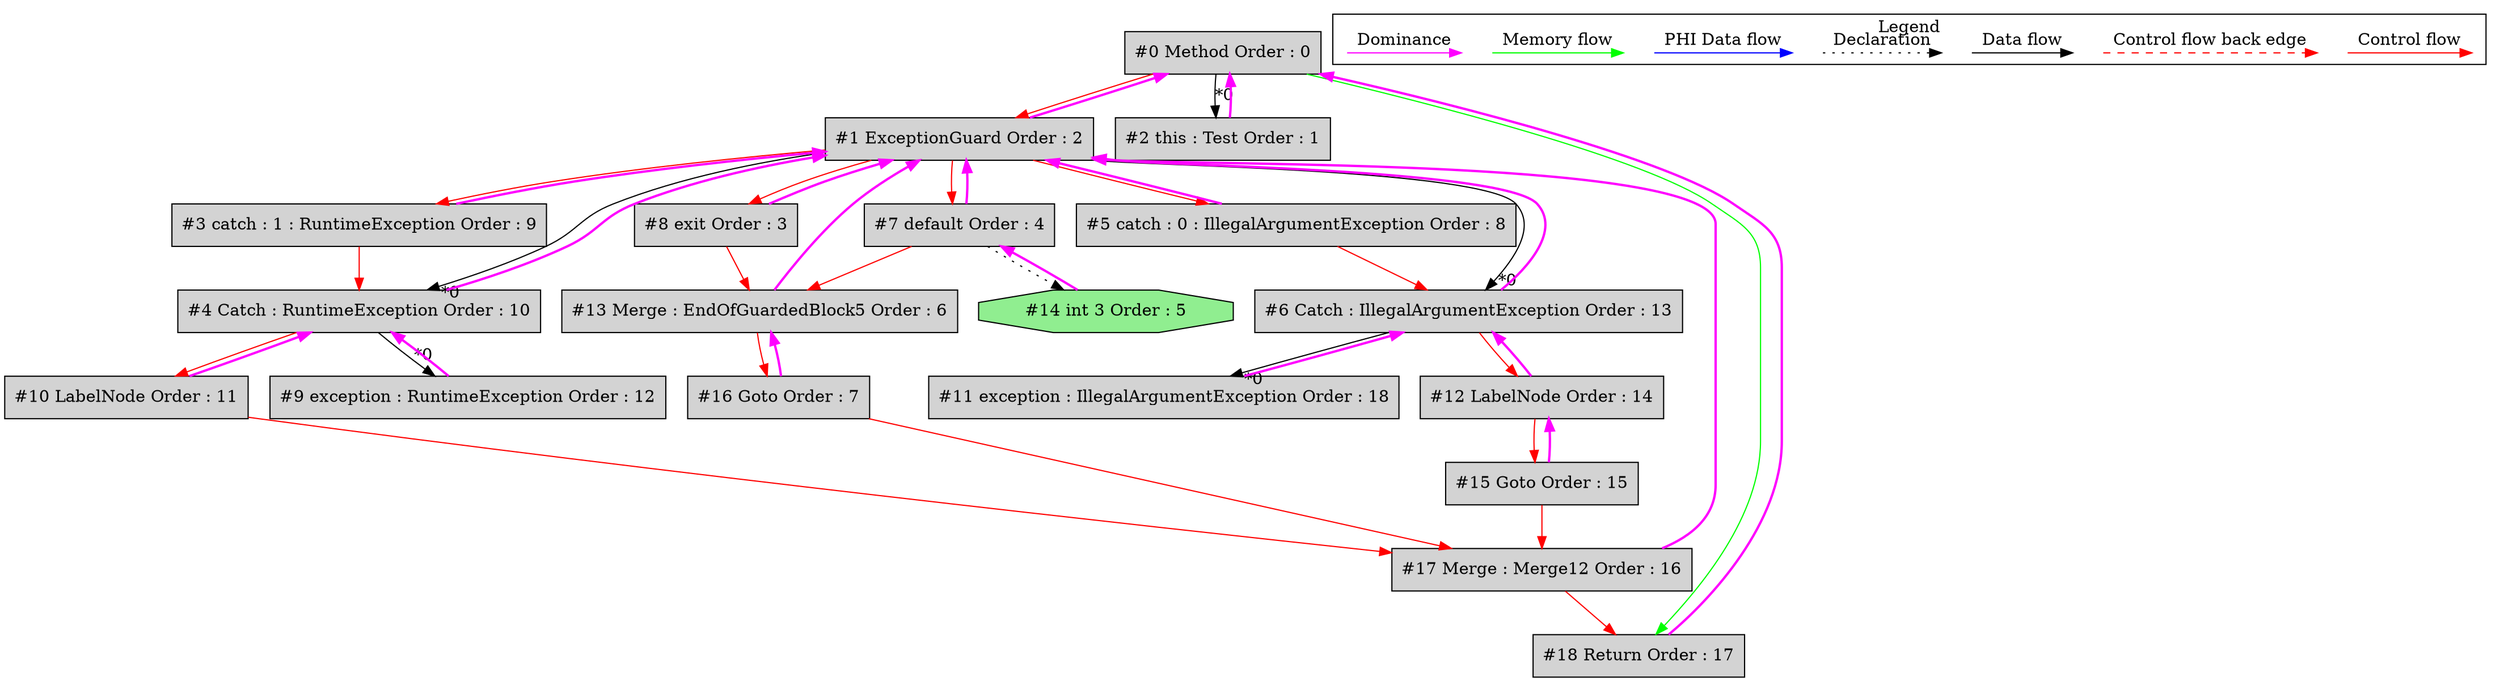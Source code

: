 digraph debugoutput {
 ordering="in";
 node0[label="#0 Method Order : 0",shape=box, fillcolor=lightgrey, style=filled];
 node1[label="#1 ExceptionGuard Order : 2",shape=box, fillcolor=lightgrey, style=filled];
 node1 -> node0[dir="forward" color="fuchsia" penwidth="2"];
 node0 -> node1[labeldistance=2, color=red, fontcolor=red];
 node2[label="#2 this : Test Order : 1",shape=box, fillcolor=lightgrey, style=filled];
 node2 -> node0[dir="forward" color="fuchsia" penwidth="2"];
 node0 -> node2[headlabel="*0", labeldistance=2];
 node3[label="#3 catch : 1 : RuntimeException Order : 9",shape=box, fillcolor=lightgrey, style=filled];
 node3 -> node1[dir="forward" color="fuchsia" penwidth="2"];
 node1 -> node3[labeldistance=2, color=red, fontcolor=red];
 node4[label="#4 Catch : RuntimeException Order : 10",shape=box, fillcolor=lightgrey, style=filled];
 node4 -> node1[dir="forward" color="fuchsia" penwidth="2"];
 node1 -> node4[headlabel="*0", labeldistance=2];
 node3 -> node4[labeldistance=2, color=red, fontcolor=red];
 node5[label="#5 catch : 0 : IllegalArgumentException Order : 8",shape=box, fillcolor=lightgrey, style=filled];
 node5 -> node1[dir="forward" color="fuchsia" penwidth="2"];
 node1 -> node5[labeldistance=2, color=red, fontcolor=red];
 node6[label="#6 Catch : IllegalArgumentException Order : 13",shape=box, fillcolor=lightgrey, style=filled];
 node6 -> node1[dir="forward" color="fuchsia" penwidth="2"];
 node1 -> node6[headlabel="*0", labeldistance=2];
 node5 -> node6[labeldistance=2, color=red, fontcolor=red];
 node7[label="#7 default Order : 4",shape=box, fillcolor=lightgrey, style=filled];
 node7 -> node1[dir="forward" color="fuchsia" penwidth="2"];
 node1 -> node7[labeldistance=2, color=red, fontcolor=red];
 node8[label="#8 exit Order : 3",shape=box, fillcolor=lightgrey, style=filled];
 node8 -> node1[dir="forward" color="fuchsia" penwidth="2"];
 node1 -> node8[labeldistance=2, color=red, fontcolor=red];
 node9[label="#9 exception : RuntimeException Order : 12",shape=box, fillcolor=lightgrey, style=filled];
 node9 -> node4[dir="forward" color="fuchsia" penwidth="2"];
 node4 -> node9[headlabel="*0", labeldistance=2];
 node10[label="#10 LabelNode Order : 11",shape=box, fillcolor=lightgrey, style=filled];
 node10 -> node4[dir="forward" color="fuchsia" penwidth="2"];
 node4 -> node10[labeldistance=2, color=red, fontcolor=red];
 node11[label="#11 exception : IllegalArgumentException Order : 18",shape=box, fillcolor=lightgrey, style=filled];
 node11 -> node6[dir="forward" color="fuchsia" penwidth="2"];
 node6 -> node11[headlabel="*0", labeldistance=2];
 node12[label="#12 LabelNode Order : 14",shape=box, fillcolor=lightgrey, style=filled];
 node12 -> node6[dir="forward" color="fuchsia" penwidth="2"];
 node6 -> node12[labeldistance=2, color=red, fontcolor=red];
 node13[label="#13 Merge : EndOfGuardedBlock5 Order : 6",shape=box, fillcolor=lightgrey, style=filled];
 node13 -> node1[dir="forward" color="fuchsia" penwidth="2"];
 node7 -> node13[labeldistance=2, color=red, fontcolor=red];
 node8 -> node13[labeldistance=2, color=red, fontcolor=red];
 node14[label="#14 int 3 Order : 5",shape=octagon, fillcolor=lightgreen, style=filled];
 node14 -> node7[dir="forward" color="fuchsia" penwidth="2"];
 node7 -> node14[style=dotted];
 node15[label="#15 Goto Order : 15",shape=box, fillcolor=lightgrey, style=filled];
 node15 -> node12[dir="forward" color="fuchsia" penwidth="2"];
 node12 -> node15[labeldistance=2, color=red, fontcolor=red];
 node16[label="#16 Goto Order : 7",shape=box, fillcolor=lightgrey, style=filled];
 node16 -> node13[dir="forward" color="fuchsia" penwidth="2"];
 node13 -> node16[labeldistance=2, color=red, fontcolor=red];
 node17[label="#17 Merge : Merge12 Order : 16",shape=box, fillcolor=lightgrey, style=filled];
 node17 -> node1[dir="forward" color="fuchsia" penwidth="2"];
 node16 -> node17[labeldistance=2, color=red, fontcolor=red];
 node15 -> node17[labeldistance=2, color=red, fontcolor=red];
 node10 -> node17[labeldistance=2, color=red, fontcolor=red];
 node18[label="#18 Return Order : 17",shape=box, fillcolor=lightgrey, style=filled];
 node18 -> node0[dir="forward" color="fuchsia" penwidth="2"];
 node17 -> node18[labeldistance=2, color=red, fontcolor=red];
 node0 -> node18[labeldistance=2, color=green, constraint=false];
 subgraph cluster_000 {
  label = "Legend";
  node [shape=point]
  {
   rank=same;
   c0 [style = invis];
   c1 [style = invis];
   c2 [style = invis];
   c3 [style = invis];
   d0 [style = invis];
   d1 [style = invis];
   d2 [style = invis];
   d3 [style = invis];
   d4 [style = invis];
   d5 [style = invis];
   d6 [style = invis];
   d7 [style = invis];
   d8 [style = invis];
   d9 [style = invis];
  }
  c0 -> c1 [label="Control flow", style=solid, color=red]
  c2 -> c3 [label="Control flow back edge", style=dashed, color=red]
  d0 -> d1 [label="Data flow"]
  d2 -> d3 [label="Declaration", style=dotted]
  d4 -> d5 [label="PHI Data flow", color=blue]
  d6 -> d7 [label="Memory flow", color=green]
  d8 -> d9 [label="Dominance", color=fuchsia, style=solid]
 }

}
